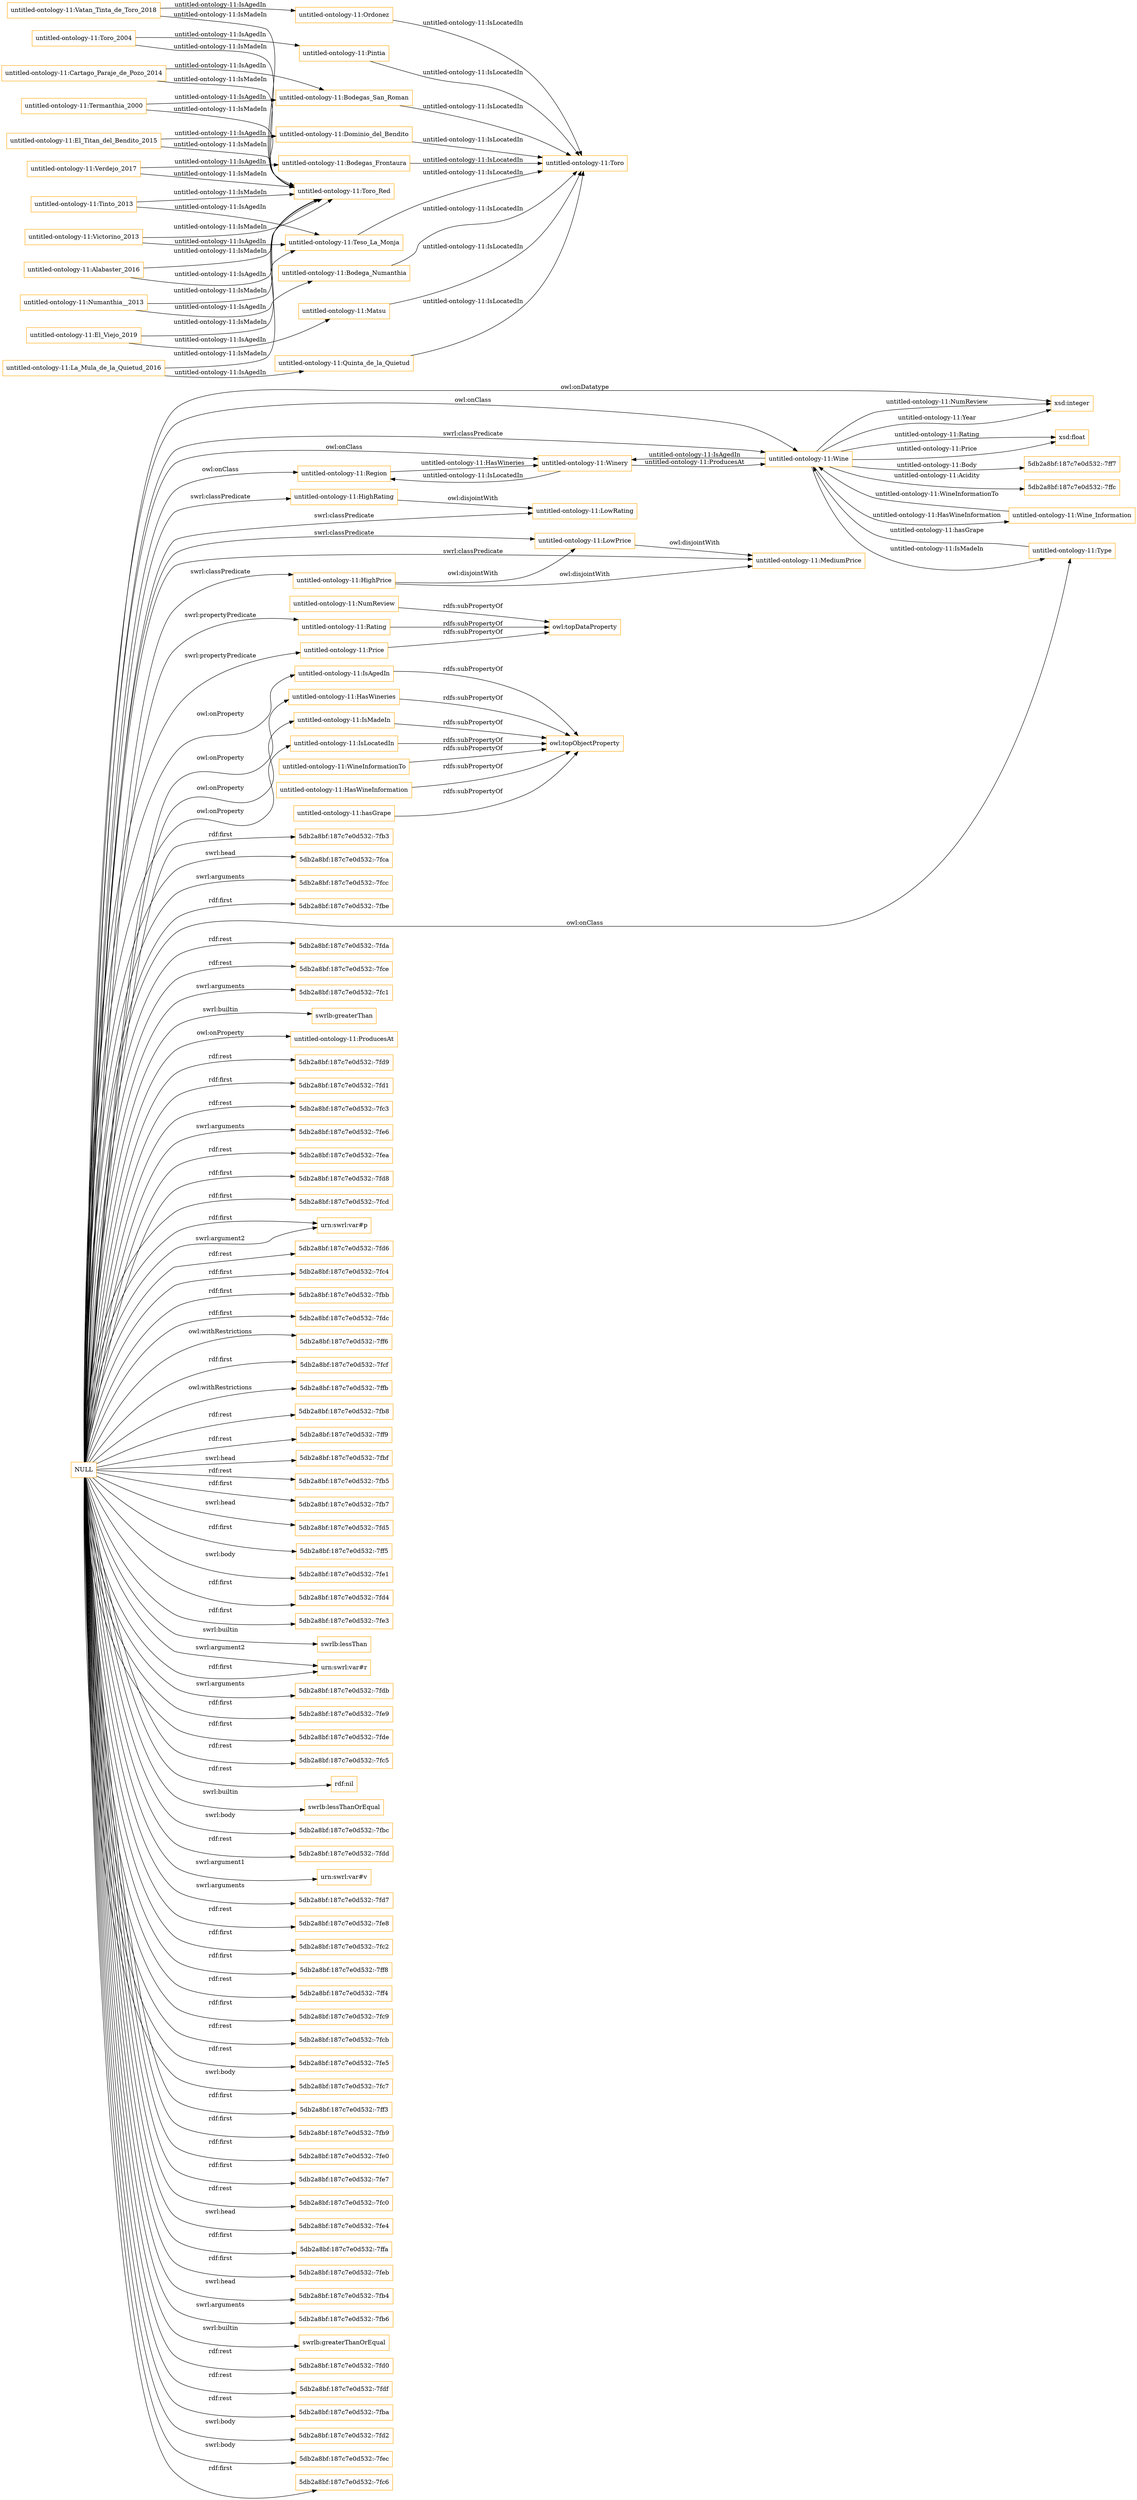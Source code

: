 digraph ar2dtool_diagram { 
rankdir=LR;
size="1501"
node [shape = rectangle, color="orange"]; "untitled-ontology-11:Region" "untitled-ontology-11:HighRating" "untitled-ontology-11:LowRating" "untitled-ontology-11:Wine_Information" "untitled-ontology-11:Type" "untitled-ontology-11:Wine" "untitled-ontology-11:MediumPrice" "untitled-ontology-11:Winery" "untitled-ontology-11:LowPrice" "untitled-ontology-11:HighPrice" "untitled-ontology-11:Toro" ; /*classes style*/
	"untitled-ontology-11:Vatan_Tinta_de_Toro_2018" -> "untitled-ontology-11:Ordonez" [ label = "untitled-ontology-11:IsAgedIn" ];
	"untitled-ontology-11:Vatan_Tinta_de_Toro_2018" -> "untitled-ontology-11:Toro_Red" [ label = "untitled-ontology-11:IsMadeIn" ];
	"untitled-ontology-11:HasWineInformation" -> "owl:topObjectProperty" [ label = "rdfs:subPropertyOf" ];
	"untitled-ontology-11:Toro_2004" -> "untitled-ontology-11:Pintia" [ label = "untitled-ontology-11:IsAgedIn" ];
	"untitled-ontology-11:Toro_2004" -> "untitled-ontology-11:Toro_Red" [ label = "untitled-ontology-11:IsMadeIn" ];
	"untitled-ontology-11:Bodegas_San_Roman" -> "untitled-ontology-11:Toro" [ label = "untitled-ontology-11:IsLocatedIn" ];
	"untitled-ontology-11:El_Titan_del_Bendito_2015" -> "untitled-ontology-11:Toro_Red" [ label = "untitled-ontology-11:IsMadeIn" ];
	"untitled-ontology-11:El_Titan_del_Bendito_2015" -> "untitled-ontology-11:Dominio_del_Bendito" [ label = "untitled-ontology-11:IsAgedIn" ];
	"untitled-ontology-11:hasGrape" -> "owl:topObjectProperty" [ label = "rdfs:subPropertyOf" ];
	"untitled-ontology-11:Bodegas_Frontaura" -> "untitled-ontology-11:Toro" [ label = "untitled-ontology-11:IsLocatedIn" ];
	"untitled-ontology-11:Teso_La_Monja" -> "untitled-ontology-11:Toro" [ label = "untitled-ontology-11:IsLocatedIn" ];
	"untitled-ontology-11:Tinto_2013" -> "untitled-ontology-11:Toro_Red" [ label = "untitled-ontology-11:IsMadeIn" ];
	"untitled-ontology-11:Tinto_2013" -> "untitled-ontology-11:Teso_La_Monja" [ label = "untitled-ontology-11:IsAgedIn" ];
	"untitled-ontology-11:Bodega_Numanthia" -> "untitled-ontology-11:Toro" [ label = "untitled-ontology-11:IsLocatedIn" ];
	"untitled-ontology-11:LowPrice" -> "untitled-ontology-11:MediumPrice" [ label = "owl:disjointWith" ];
	"untitled-ontology-11:Price" -> "owl:topDataProperty" [ label = "rdfs:subPropertyOf" ];
	"untitled-ontology-11:Pintia" -> "untitled-ontology-11:Toro" [ label = "untitled-ontology-11:IsLocatedIn" ];
	"untitled-ontology-11:NumReview" -> "owl:topDataProperty" [ label = "rdfs:subPropertyOf" ];
	"untitled-ontology-11:Matsu" -> "untitled-ontology-11:Toro" [ label = "untitled-ontology-11:IsLocatedIn" ];
	"untitled-ontology-11:HighPrice" -> "untitled-ontology-11:MediumPrice" [ label = "owl:disjointWith" ];
	"untitled-ontology-11:HighPrice" -> "untitled-ontology-11:LowPrice" [ label = "owl:disjointWith" ];
	"untitled-ontology-11:Victorino_2013" -> "untitled-ontology-11:Teso_La_Monja" [ label = "untitled-ontology-11:IsAgedIn" ];
	"untitled-ontology-11:Victorino_2013" -> "untitled-ontology-11:Toro_Red" [ label = "untitled-ontology-11:IsMadeIn" ];
	"untitled-ontology-11:Cartago_Paraje_de_Pozo_2014" -> "untitled-ontology-11:Toro_Red" [ label = "untitled-ontology-11:IsMadeIn" ];
	"untitled-ontology-11:Cartago_Paraje_de_Pozo_2014" -> "untitled-ontology-11:Bodegas_San_Roman" [ label = "untitled-ontology-11:IsAgedIn" ];
	"untitled-ontology-11:Dominio_del_Bendito" -> "untitled-ontology-11:Toro" [ label = "untitled-ontology-11:IsLocatedIn" ];
	"untitled-ontology-11:IsAgedIn" -> "owl:topObjectProperty" [ label = "rdfs:subPropertyOf" ];
	"untitled-ontology-11:Ordonez" -> "untitled-ontology-11:Toro" [ label = "untitled-ontology-11:IsLocatedIn" ];
	"NULL" -> "5db2a8bf:187c7e0d532:-7fb3" [ label = "rdf:first" ];
	"NULL" -> "5db2a8bf:187c7e0d532:-7fca" [ label = "swrl:head" ];
	"NULL" -> "5db2a8bf:187c7e0d532:-7fcc" [ label = "swrl:arguments" ];
	"NULL" -> "untitled-ontology-11:Type" [ label = "owl:onClass" ];
	"NULL" -> "untitled-ontology-11:IsAgedIn" [ label = "owl:onProperty" ];
	"NULL" -> "untitled-ontology-11:LowPrice" [ label = "swrl:classPredicate" ];
	"NULL" -> "5db2a8bf:187c7e0d532:-7fbe" [ label = "rdf:first" ];
	"NULL" -> "xsd:integer" [ label = "owl:onDatatype" ];
	"NULL" -> "5db2a8bf:187c7e0d532:-7fda" [ label = "rdf:rest" ];
	"NULL" -> "5db2a8bf:187c7e0d532:-7fce" [ label = "rdf:rest" ];
	"NULL" -> "5db2a8bf:187c7e0d532:-7fc1" [ label = "swrl:arguments" ];
	"NULL" -> "swrlb:greaterThan" [ label = "swrl:builtin" ];
	"NULL" -> "untitled-ontology-11:ProducesAt" [ label = "owl:onProperty" ];
	"NULL" -> "untitled-ontology-11:Winery" [ label = "owl:onClass" ];
	"NULL" -> "5db2a8bf:187c7e0d532:-7fd9" [ label = "rdf:rest" ];
	"NULL" -> "5db2a8bf:187c7e0d532:-7fd1" [ label = "rdf:first" ];
	"NULL" -> "5db2a8bf:187c7e0d532:-7fc3" [ label = "rdf:rest" ];
	"NULL" -> "5db2a8bf:187c7e0d532:-7fe6" [ label = "swrl:arguments" ];
	"NULL" -> "5db2a8bf:187c7e0d532:-7fea" [ label = "rdf:rest" ];
	"NULL" -> "5db2a8bf:187c7e0d532:-7fd8" [ label = "rdf:first" ];
	"NULL" -> "5db2a8bf:187c7e0d532:-7fcd" [ label = "rdf:first" ];
	"NULL" -> "urn:swrl:var#p" [ label = "rdf:first" ];
	"NULL" -> "5db2a8bf:187c7e0d532:-7fd6" [ label = "rdf:rest" ];
	"NULL" -> "untitled-ontology-11:HasWineries" [ label = "owl:onProperty" ];
	"NULL" -> "5db2a8bf:187c7e0d532:-7fc4" [ label = "rdf:first" ];
	"NULL" -> "5db2a8bf:187c7e0d532:-7fbb" [ label = "rdf:first" ];
	"NULL" -> "5db2a8bf:187c7e0d532:-7fdc" [ label = "rdf:first" ];
	"NULL" -> "5db2a8bf:187c7e0d532:-7ff6" [ label = "owl:withRestrictions" ];
	"NULL" -> "5db2a8bf:187c7e0d532:-7fcf" [ label = "rdf:first" ];
	"NULL" -> "5db2a8bf:187c7e0d532:-7ffb" [ label = "owl:withRestrictions" ];
	"NULL" -> "5db2a8bf:187c7e0d532:-7fb8" [ label = "rdf:rest" ];
	"NULL" -> "5db2a8bf:187c7e0d532:-7ff9" [ label = "rdf:rest" ];
	"NULL" -> "5db2a8bf:187c7e0d532:-7fbf" [ label = "swrl:head" ];
	"NULL" -> "5db2a8bf:187c7e0d532:-7fb5" [ label = "rdf:rest" ];
	"NULL" -> "5db2a8bf:187c7e0d532:-7fb7" [ label = "rdf:first" ];
	"NULL" -> "5db2a8bf:187c7e0d532:-7fd5" [ label = "swrl:head" ];
	"NULL" -> "5db2a8bf:187c7e0d532:-7ff5" [ label = "rdf:first" ];
	"NULL" -> "5db2a8bf:187c7e0d532:-7fe1" [ label = "swrl:body" ];
	"NULL" -> "5db2a8bf:187c7e0d532:-7fd4" [ label = "rdf:first" ];
	"NULL" -> "untitled-ontology-11:Wine" [ label = "owl:onClass" ];
	"NULL" -> "5db2a8bf:187c7e0d532:-7fe3" [ label = "rdf:first" ];
	"NULL" -> "swrlb:lessThan" [ label = "swrl:builtin" ];
	"NULL" -> "untitled-ontology-11:LowRating" [ label = "swrl:classPredicate" ];
	"NULL" -> "urn:swrl:var#r" [ label = "swrl:argument2" ];
	"NULL" -> "5db2a8bf:187c7e0d532:-7fdb" [ label = "swrl:arguments" ];
	"NULL" -> "5db2a8bf:187c7e0d532:-7fe9" [ label = "rdf:first" ];
	"NULL" -> "5db2a8bf:187c7e0d532:-7fde" [ label = "rdf:first" ];
	"NULL" -> "5db2a8bf:187c7e0d532:-7fc5" [ label = "rdf:rest" ];
	"NULL" -> "untitled-ontology-11:MediumPrice" [ label = "swrl:classPredicate" ];
	"NULL" -> "rdf:nil" [ label = "rdf:rest" ];
	"NULL" -> "untitled-ontology-11:Price" [ label = "swrl:propertyPredicate" ];
	"NULL" -> "swrlb:lessThanOrEqual" [ label = "swrl:builtin" ];
	"NULL" -> "5db2a8bf:187c7e0d532:-7fbc" [ label = "swrl:body" ];
	"NULL" -> "5db2a8bf:187c7e0d532:-7fdd" [ label = "rdf:rest" ];
	"NULL" -> "urn:swrl:var#v" [ label = "swrl:argument1" ];
	"NULL" -> "untitled-ontology-11:HighPrice" [ label = "swrl:classPredicate" ];
	"NULL" -> "5db2a8bf:187c7e0d532:-7fd7" [ label = "swrl:arguments" ];
	"NULL" -> "5db2a8bf:187c7e0d532:-7fe8" [ label = "rdf:rest" ];
	"NULL" -> "5db2a8bf:187c7e0d532:-7fc2" [ label = "rdf:first" ];
	"NULL" -> "5db2a8bf:187c7e0d532:-7ff8" [ label = "rdf:first" ];
	"NULL" -> "5db2a8bf:187c7e0d532:-7ff4" [ label = "rdf:rest" ];
	"NULL" -> "5db2a8bf:187c7e0d532:-7fc9" [ label = "rdf:first" ];
	"NULL" -> "5db2a8bf:187c7e0d532:-7fcb" [ label = "rdf:rest" ];
	"NULL" -> "untitled-ontology-11:Wine" [ label = "swrl:classPredicate" ];
	"NULL" -> "5db2a8bf:187c7e0d532:-7fe5" [ label = "rdf:rest" ];
	"NULL" -> "5db2a8bf:187c7e0d532:-7fc7" [ label = "swrl:body" ];
	"NULL" -> "5db2a8bf:187c7e0d532:-7ff3" [ label = "rdf:first" ];
	"NULL" -> "5db2a8bf:187c7e0d532:-7fb9" [ label = "rdf:first" ];
	"NULL" -> "5db2a8bf:187c7e0d532:-7fe0" [ label = "rdf:first" ];
	"NULL" -> "5db2a8bf:187c7e0d532:-7fe7" [ label = "rdf:first" ];
	"NULL" -> "5db2a8bf:187c7e0d532:-7fc0" [ label = "rdf:rest" ];
	"NULL" -> "5db2a8bf:187c7e0d532:-7fe4" [ label = "swrl:head" ];
	"NULL" -> "5db2a8bf:187c7e0d532:-7ffa" [ label = "rdf:first" ];
	"NULL" -> "untitled-ontology-11:Rating" [ label = "swrl:propertyPredicate" ];
	"NULL" -> "5db2a8bf:187c7e0d532:-7feb" [ label = "rdf:first" ];
	"NULL" -> "5db2a8bf:187c7e0d532:-7fb4" [ label = "swrl:head" ];
	"NULL" -> "untitled-ontology-11:IsMadeIn" [ label = "owl:onProperty" ];
	"NULL" -> "urn:swrl:var#p" [ label = "swrl:argument2" ];
	"NULL" -> "5db2a8bf:187c7e0d532:-7fb6" [ label = "swrl:arguments" ];
	"NULL" -> "swrlb:greaterThanOrEqual" [ label = "swrl:builtin" ];
	"NULL" -> "untitled-ontology-11:IsLocatedIn" [ label = "owl:onProperty" ];
	"NULL" -> "5db2a8bf:187c7e0d532:-7fd0" [ label = "rdf:rest" ];
	"NULL" -> "5db2a8bf:187c7e0d532:-7fdf" [ label = "rdf:rest" ];
	"NULL" -> "untitled-ontology-11:HighRating" [ label = "swrl:classPredicate" ];
	"NULL" -> "untitled-ontology-11:Region" [ label = "owl:onClass" ];
	"NULL" -> "5db2a8bf:187c7e0d532:-7fba" [ label = "rdf:rest" ];
	"NULL" -> "5db2a8bf:187c7e0d532:-7fd2" [ label = "swrl:body" ];
	"NULL" -> "urn:swrl:var#r" [ label = "rdf:first" ];
	"NULL" -> "5db2a8bf:187c7e0d532:-7fec" [ label = "swrl:body" ];
	"NULL" -> "5db2a8bf:187c7e0d532:-7fc6" [ label = "rdf:first" ];
	"untitled-ontology-11:IsMadeIn" -> "owl:topObjectProperty" [ label = "rdfs:subPropertyOf" ];
	"untitled-ontology-11:Quinta_de_la_Quietud" -> "untitled-ontology-11:Toro" [ label = "untitled-ontology-11:IsLocatedIn" ];
	"untitled-ontology-11:HasWineries" -> "owl:topObjectProperty" [ label = "rdfs:subPropertyOf" ];
	"untitled-ontology-11:HighRating" -> "untitled-ontology-11:LowRating" [ label = "owl:disjointWith" ];
	"untitled-ontology-11:Rating" -> "owl:topDataProperty" [ label = "rdfs:subPropertyOf" ];
	"untitled-ontology-11:IsLocatedIn" -> "owl:topObjectProperty" [ label = "rdfs:subPropertyOf" ];
	"untitled-ontology-11:Termanthia_2000" -> "untitled-ontology-11:Bodegas_San_Roman" [ label = "untitled-ontology-11:IsAgedIn" ];
	"untitled-ontology-11:Termanthia_2000" -> "untitled-ontology-11:Toro_Red" [ label = "untitled-ontology-11:IsMadeIn" ];
	"untitled-ontology-11:La_Mula_de_la_Quietud_2016" -> "untitled-ontology-11:Toro_Red" [ label = "untitled-ontology-11:IsMadeIn" ];
	"untitled-ontology-11:La_Mula_de_la_Quietud_2016" -> "untitled-ontology-11:Quinta_de_la_Quietud" [ label = "untitled-ontology-11:IsAgedIn" ];
	"untitled-ontology-11:Numanthia__2013" -> "untitled-ontology-11:Toro_Red" [ label = "untitled-ontology-11:IsMadeIn" ];
	"untitled-ontology-11:Numanthia__2013" -> "untitled-ontology-11:Bodega_Numanthia" [ label = "untitled-ontology-11:IsAgedIn" ];
	"untitled-ontology-11:WineInformationTo" -> "owl:topObjectProperty" [ label = "rdfs:subPropertyOf" ];
	"untitled-ontology-11:Verdejo_2017" -> "untitled-ontology-11:Bodegas_Frontaura" [ label = "untitled-ontology-11:IsAgedIn" ];
	"untitled-ontology-11:Verdejo_2017" -> "untitled-ontology-11:Toro_Red" [ label = "untitled-ontology-11:IsMadeIn" ];
	"untitled-ontology-11:Alabaster_2016" -> "untitled-ontology-11:Teso_La_Monja" [ label = "untitled-ontology-11:IsAgedIn" ];
	"untitled-ontology-11:Alabaster_2016" -> "untitled-ontology-11:Toro_Red" [ label = "untitled-ontology-11:IsMadeIn" ];
	"untitled-ontology-11:El_Viejo_2019" -> "untitled-ontology-11:Toro_Red" [ label = "untitled-ontology-11:IsMadeIn" ];
	"untitled-ontology-11:El_Viejo_2019" -> "untitled-ontology-11:Matsu" [ label = "untitled-ontology-11:IsAgedIn" ];
	"untitled-ontology-11:Type" -> "untitled-ontology-11:Wine" [ label = "untitled-ontology-11:hasGrape" ];
	"untitled-ontology-11:Region" -> "untitled-ontology-11:Winery" [ label = "untitled-ontology-11:HasWineries" ];
	"untitled-ontology-11:Wine" -> "xsd:float" [ label = "untitled-ontology-11:Price" ];
	"untitled-ontology-11:Wine" -> "xsd:float" [ label = "untitled-ontology-11:Rating" ];
	"untitled-ontology-11:Wine_Information" -> "untitled-ontology-11:Wine" [ label = "untitled-ontology-11:WineInformationTo" ];
	"untitled-ontology-11:Wine" -> "xsd:integer" [ label = "untitled-ontology-11:NumReview" ];
	"untitled-ontology-11:Wine" -> "xsd:integer" [ label = "untitled-ontology-11:Year" ];
	"untitled-ontology-11:Winery" -> "untitled-ontology-11:Wine" [ label = "untitled-ontology-11:ProducesAt" ];
	"untitled-ontology-11:Wine" -> "untitled-ontology-11:Winery" [ label = "untitled-ontology-11:IsAgedIn" ];
	"untitled-ontology-11:Wine" -> "untitled-ontology-11:Wine_Information" [ label = "untitled-ontology-11:HasWineInformation" ];
	"untitled-ontology-11:Winery" -> "untitled-ontology-11:Region" [ label = "untitled-ontology-11:IsLocatedIn" ];
	"untitled-ontology-11:Wine" -> "5db2a8bf:187c7e0d532:-7ff7" [ label = "untitled-ontology-11:Body" ];
	"untitled-ontology-11:Wine" -> "untitled-ontology-11:Type" [ label = "untitled-ontology-11:IsMadeIn" ];
	"untitled-ontology-11:Wine" -> "5db2a8bf:187c7e0d532:-7ffc" [ label = "untitled-ontology-11:Acidity" ];

}
